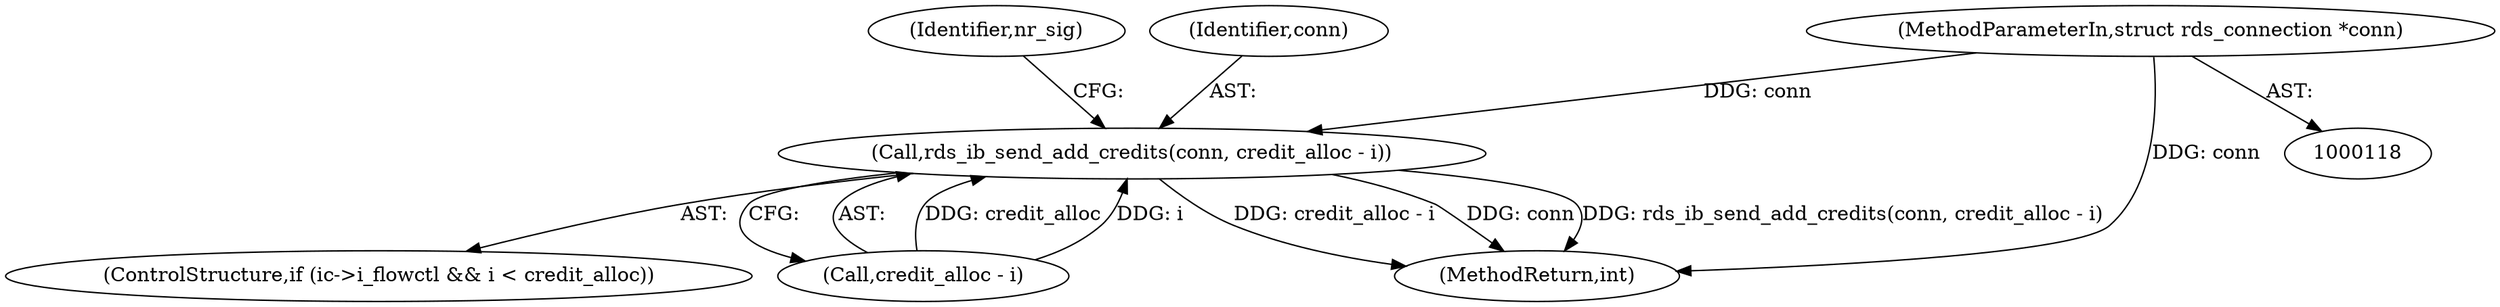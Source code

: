 digraph "0_linux_6094628bfd94323fc1cea05ec2c6affd98c18f7f@pointer" {
"1000119" [label="(MethodParameterIn,struct rds_connection *conn)"];
"1000933" [label="(Call,rds_ib_send_add_credits(conn, credit_alloc - i))"];
"1000933" [label="(Call,rds_ib_send_add_credits(conn, credit_alloc - i))"];
"1000925" [label="(ControlStructure,if (ic->i_flowctl && i < credit_alloc))"];
"1000939" [label="(Identifier,nr_sig)"];
"1000935" [label="(Call,credit_alloc - i)"];
"1000119" [label="(MethodParameterIn,struct rds_connection *conn)"];
"1001026" [label="(MethodReturn,int)"];
"1000934" [label="(Identifier,conn)"];
"1000119" -> "1000118"  [label="AST: "];
"1000119" -> "1001026"  [label="DDG: conn"];
"1000119" -> "1000933"  [label="DDG: conn"];
"1000933" -> "1000925"  [label="AST: "];
"1000933" -> "1000935"  [label="CFG: "];
"1000934" -> "1000933"  [label="AST: "];
"1000935" -> "1000933"  [label="AST: "];
"1000939" -> "1000933"  [label="CFG: "];
"1000933" -> "1001026"  [label="DDG: credit_alloc - i"];
"1000933" -> "1001026"  [label="DDG: conn"];
"1000933" -> "1001026"  [label="DDG: rds_ib_send_add_credits(conn, credit_alloc - i)"];
"1000935" -> "1000933"  [label="DDG: credit_alloc"];
"1000935" -> "1000933"  [label="DDG: i"];
}
